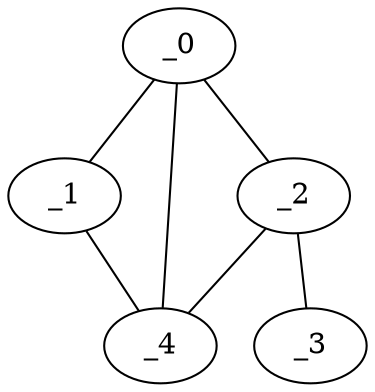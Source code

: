 graph FP1_0138 {
	_0	 [x="0.873499",
		y="2.89186"];
	_1	 [x="1.1101",
		y="0.597215"];
	_0 -- _1;
	_2	 [x="0.352559",
		y="1.72249"];
	_0 -- _2;
	_4	 [x="2.16434",
		y="2.79609"];
	_0 -- _4;
	_1 -- _4;
	_3	 [x="1.29621",
		y="1.42102"];
	_2 -- _3;
	_2 -- _4;
}
